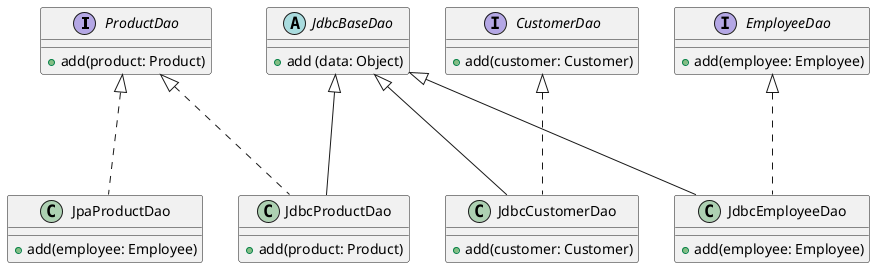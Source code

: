 @startuml

interface ProductDao{
    + add(product: Product)
}
interface CustomerDao{
    + add(customer: Customer)
}
interface EmployeeDao{
    + add(employee: Employee)
}

ProductDao <|... JdbcProductDao

class JdbcProductDao{
    + add(product: Product)
}

CustomerDao <|... JdbcCustomerDao

class JdbcCustomerDao{
    + add(customer: Customer)
}

EmployeeDao <|... JdbcEmployeeDao

class JdbcEmployeeDao{
    + add(employee: Employee)
}


abstract class JdbcBaseDao {
    + add (data: Object)
}

JdbcBaseDao <|--- JdbcProductDao
JdbcBaseDao <|--- JdbcCustomerDao
JdbcBaseDao <|--- JdbcEmployeeDao

ProductDao <|... JpaProductDao

class JpaProductDao{
    + add(employee: Employee)
}
@enduml